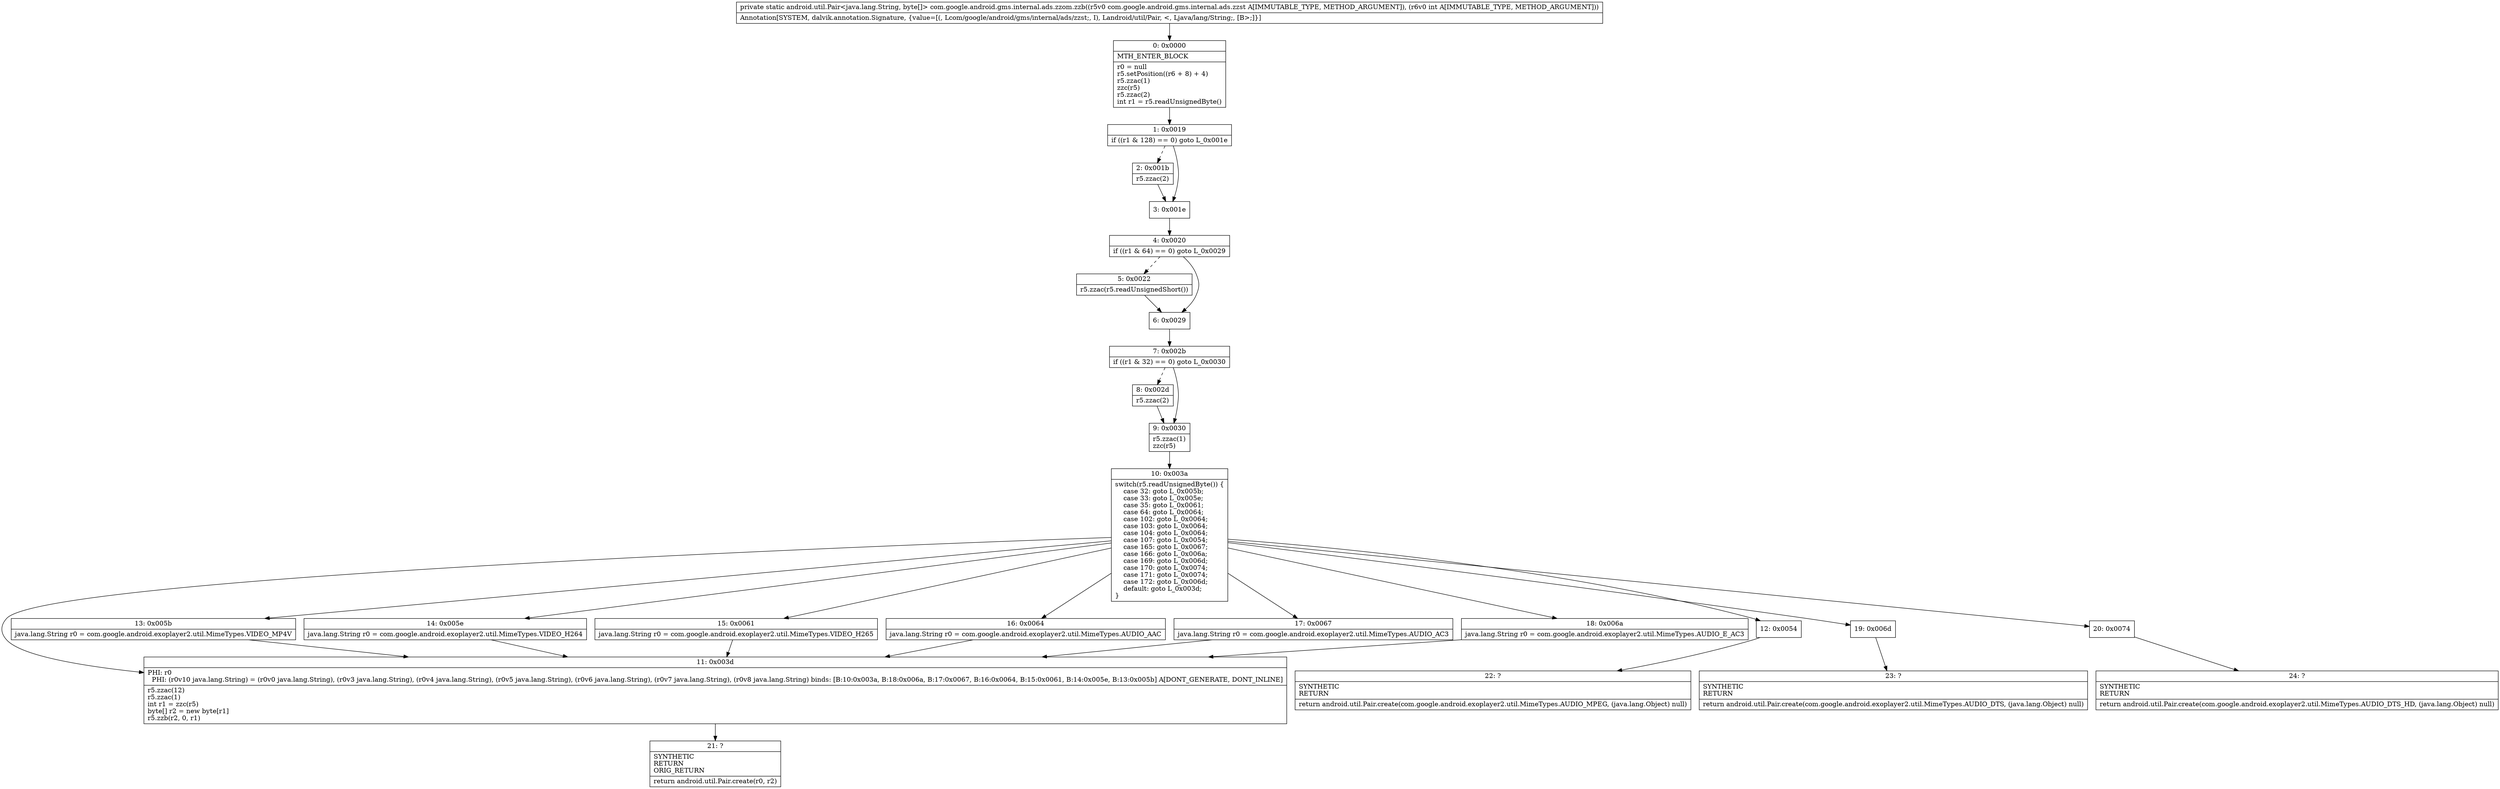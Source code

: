 digraph "CFG forcom.google.android.gms.internal.ads.zzom.zzb(Lcom\/google\/android\/gms\/internal\/ads\/zzst;I)Landroid\/util\/Pair;" {
Node_0 [shape=record,label="{0\:\ 0x0000|MTH_ENTER_BLOCK\l|r0 = null\lr5.setPosition((r6 + 8) + 4)\lr5.zzac(1)\lzzc(r5)\lr5.zzac(2)\lint r1 = r5.readUnsignedByte()\l}"];
Node_1 [shape=record,label="{1\:\ 0x0019|if ((r1 & 128) == 0) goto L_0x001e\l}"];
Node_2 [shape=record,label="{2\:\ 0x001b|r5.zzac(2)\l}"];
Node_3 [shape=record,label="{3\:\ 0x001e}"];
Node_4 [shape=record,label="{4\:\ 0x0020|if ((r1 & 64) == 0) goto L_0x0029\l}"];
Node_5 [shape=record,label="{5\:\ 0x0022|r5.zzac(r5.readUnsignedShort())\l}"];
Node_6 [shape=record,label="{6\:\ 0x0029}"];
Node_7 [shape=record,label="{7\:\ 0x002b|if ((r1 & 32) == 0) goto L_0x0030\l}"];
Node_8 [shape=record,label="{8\:\ 0x002d|r5.zzac(2)\l}"];
Node_9 [shape=record,label="{9\:\ 0x0030|r5.zzac(1)\lzzc(r5)\l}"];
Node_10 [shape=record,label="{10\:\ 0x003a|switch(r5.readUnsignedByte()) \{\l    case 32: goto L_0x005b;\l    case 33: goto L_0x005e;\l    case 35: goto L_0x0061;\l    case 64: goto L_0x0064;\l    case 102: goto L_0x0064;\l    case 103: goto L_0x0064;\l    case 104: goto L_0x0064;\l    case 107: goto L_0x0054;\l    case 165: goto L_0x0067;\l    case 166: goto L_0x006a;\l    case 169: goto L_0x006d;\l    case 170: goto L_0x0074;\l    case 171: goto L_0x0074;\l    case 172: goto L_0x006d;\l    default: goto L_0x003d;\l\}\l}"];
Node_11 [shape=record,label="{11\:\ 0x003d|PHI: r0 \l  PHI: (r0v10 java.lang.String) = (r0v0 java.lang.String), (r0v3 java.lang.String), (r0v4 java.lang.String), (r0v5 java.lang.String), (r0v6 java.lang.String), (r0v7 java.lang.String), (r0v8 java.lang.String) binds: [B:10:0x003a, B:18:0x006a, B:17:0x0067, B:16:0x0064, B:15:0x0061, B:14:0x005e, B:13:0x005b] A[DONT_GENERATE, DONT_INLINE]\l|r5.zzac(12)\lr5.zzac(1)\lint r1 = zzc(r5)\lbyte[] r2 = new byte[r1]\lr5.zzb(r2, 0, r1)\l}"];
Node_12 [shape=record,label="{12\:\ 0x0054}"];
Node_13 [shape=record,label="{13\:\ 0x005b|java.lang.String r0 = com.google.android.exoplayer2.util.MimeTypes.VIDEO_MP4V\l}"];
Node_14 [shape=record,label="{14\:\ 0x005e|java.lang.String r0 = com.google.android.exoplayer2.util.MimeTypes.VIDEO_H264\l}"];
Node_15 [shape=record,label="{15\:\ 0x0061|java.lang.String r0 = com.google.android.exoplayer2.util.MimeTypes.VIDEO_H265\l}"];
Node_16 [shape=record,label="{16\:\ 0x0064|java.lang.String r0 = com.google.android.exoplayer2.util.MimeTypes.AUDIO_AAC\l}"];
Node_17 [shape=record,label="{17\:\ 0x0067|java.lang.String r0 = com.google.android.exoplayer2.util.MimeTypes.AUDIO_AC3\l}"];
Node_18 [shape=record,label="{18\:\ 0x006a|java.lang.String r0 = com.google.android.exoplayer2.util.MimeTypes.AUDIO_E_AC3\l}"];
Node_19 [shape=record,label="{19\:\ 0x006d}"];
Node_20 [shape=record,label="{20\:\ 0x0074}"];
Node_21 [shape=record,label="{21\:\ ?|SYNTHETIC\lRETURN\lORIG_RETURN\l|return android.util.Pair.create(r0, r2)\l}"];
Node_22 [shape=record,label="{22\:\ ?|SYNTHETIC\lRETURN\l|return android.util.Pair.create(com.google.android.exoplayer2.util.MimeTypes.AUDIO_MPEG, (java.lang.Object) null)\l}"];
Node_23 [shape=record,label="{23\:\ ?|SYNTHETIC\lRETURN\l|return android.util.Pair.create(com.google.android.exoplayer2.util.MimeTypes.AUDIO_DTS, (java.lang.Object) null)\l}"];
Node_24 [shape=record,label="{24\:\ ?|SYNTHETIC\lRETURN\l|return android.util.Pair.create(com.google.android.exoplayer2.util.MimeTypes.AUDIO_DTS_HD, (java.lang.Object) null)\l}"];
MethodNode[shape=record,label="{private static android.util.Pair\<java.lang.String, byte[]\> com.google.android.gms.internal.ads.zzom.zzb((r5v0 com.google.android.gms.internal.ads.zzst A[IMMUTABLE_TYPE, METHOD_ARGUMENT]), (r6v0 int A[IMMUTABLE_TYPE, METHOD_ARGUMENT]))  | Annotation[SYSTEM, dalvik.annotation.Signature, \{value=[(, Lcom\/google\/android\/gms\/internal\/ads\/zzst;, I), Landroid\/util\/Pair, \<, Ljava\/lang\/String;, [B\>;]\}]\l}"];
MethodNode -> Node_0;
Node_0 -> Node_1;
Node_1 -> Node_2[style=dashed];
Node_1 -> Node_3;
Node_2 -> Node_3;
Node_3 -> Node_4;
Node_4 -> Node_5[style=dashed];
Node_4 -> Node_6;
Node_5 -> Node_6;
Node_6 -> Node_7;
Node_7 -> Node_8[style=dashed];
Node_7 -> Node_9;
Node_8 -> Node_9;
Node_9 -> Node_10;
Node_10 -> Node_11;
Node_10 -> Node_12;
Node_10 -> Node_13;
Node_10 -> Node_14;
Node_10 -> Node_15;
Node_10 -> Node_16;
Node_10 -> Node_17;
Node_10 -> Node_18;
Node_10 -> Node_19;
Node_10 -> Node_20;
Node_11 -> Node_21;
Node_12 -> Node_22;
Node_13 -> Node_11;
Node_14 -> Node_11;
Node_15 -> Node_11;
Node_16 -> Node_11;
Node_17 -> Node_11;
Node_18 -> Node_11;
Node_19 -> Node_23;
Node_20 -> Node_24;
}


